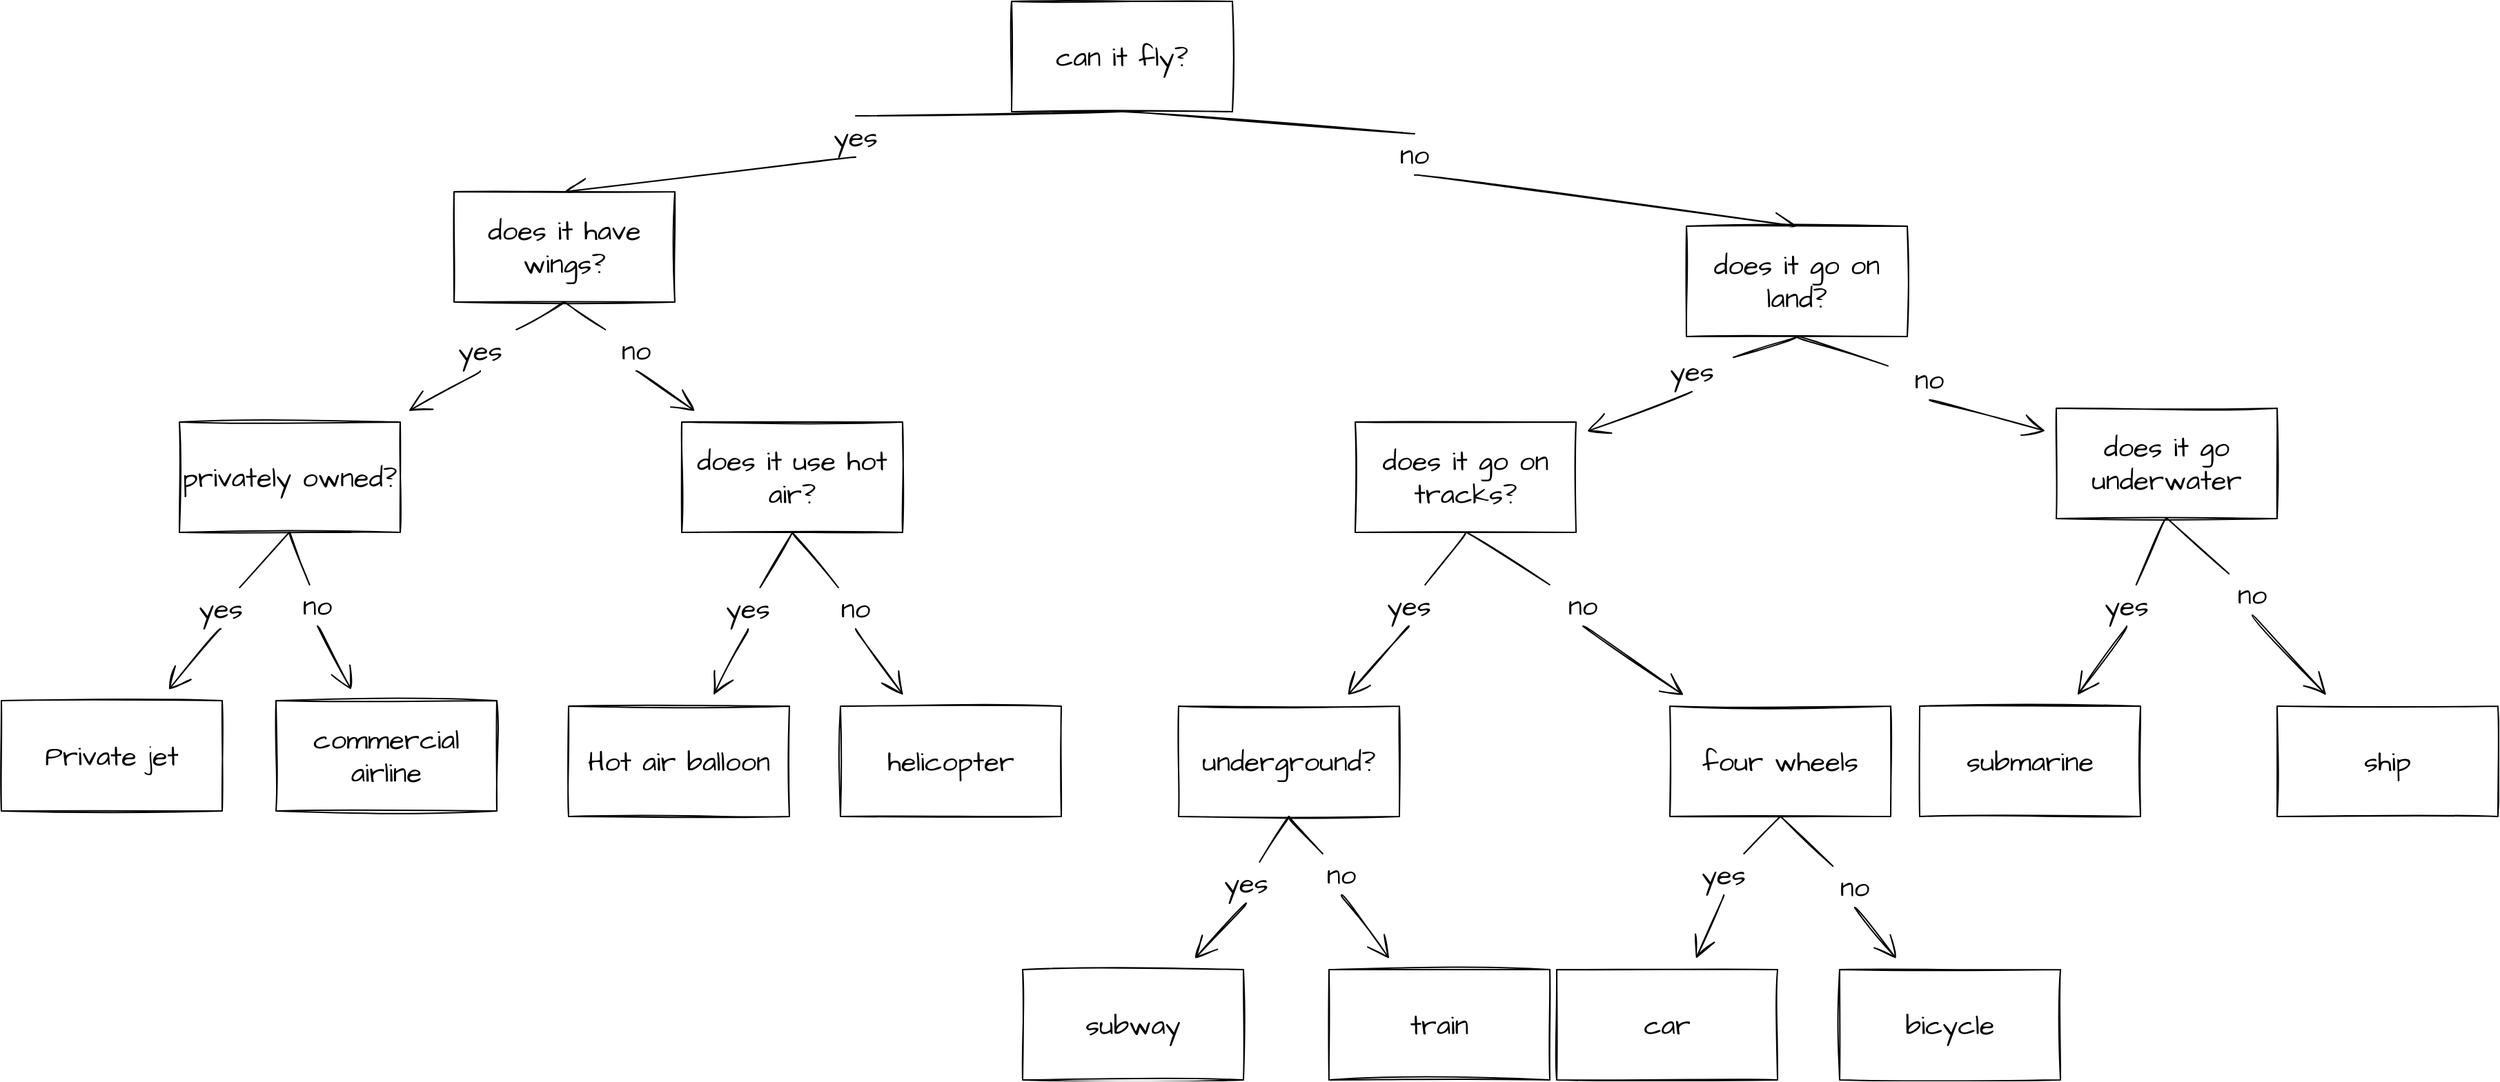 <mxfile version="15.8.8" type="github">
  <diagram id="iREnr2Feo6eBo5T5eVt-" name="Page-1">
    <mxGraphModel dx="2907" dy="1048" grid="0" gridSize="10" guides="1" tooltips="1" connect="1" arrows="1" fold="1" page="0" pageScale="1" pageWidth="850" pageHeight="1100" math="0" shadow="0">
      <root>
        <mxCell id="0" />
        <mxCell id="1" parent="0" />
        <mxCell id="FUgHKyWx6sdROd2DMv94-9" style="edgeStyle=none;curved=1;rounded=0;sketch=1;hachureGap=4;orthogonalLoop=1;jettySize=auto;html=1;exitX=0.5;exitY=1;exitDx=0;exitDy=0;entryX=0.5;entryY=0;entryDx=0;entryDy=0;fontFamily=Architects Daughter;fontSource=https%3A%2F%2Ffonts.googleapis.com%2Fcss%3Ffamily%3DArchitects%2BDaughter;fontSize=16;endArrow=open;startSize=14;endSize=14;targetPerimeterSpacing=8;startArrow=none;" edge="1" parent="1" source="FUgHKyWx6sdROd2DMv94-51" target="FUgHKyWx6sdROd2DMv94-2">
          <mxGeometry relative="1" as="geometry" />
        </mxCell>
        <mxCell id="FUgHKyWx6sdROd2DMv94-10" style="edgeStyle=none;curved=1;rounded=0;sketch=1;hachureGap=4;orthogonalLoop=1;jettySize=auto;html=1;exitX=0.5;exitY=1;exitDx=0;exitDy=0;entryX=0.5;entryY=0;entryDx=0;entryDy=0;fontFamily=Architects Daughter;fontSource=https%3A%2F%2Ffonts.googleapis.com%2Fcss%3Ffamily%3DArchitects%2BDaughter;fontSize=16;endArrow=open;startSize=14;endSize=14;targetPerimeterSpacing=8;startArrow=none;" edge="1" parent="1" source="FUgHKyWx6sdROd2DMv94-85" target="FUgHKyWx6sdROd2DMv94-3">
          <mxGeometry relative="1" as="geometry" />
        </mxCell>
        <mxCell id="FUgHKyWx6sdROd2DMv94-1" value="can it fly?" style="rounded=0;whiteSpace=wrap;html=1;sketch=1;hachureGap=4;fontFamily=Architects Daughter;fontSource=https%3A%2F%2Ffonts.googleapis.com%2Fcss%3Ffamily%3DArchitects%2BDaughter;fontSize=20;" vertex="1" parent="1">
          <mxGeometry x="120" y="2" width="160" height="80" as="geometry" />
        </mxCell>
        <mxCell id="FUgHKyWx6sdROd2DMv94-24" style="edgeStyle=none;curved=1;rounded=0;sketch=1;hachureGap=4;orthogonalLoop=1;jettySize=auto;html=1;exitX=0.5;exitY=1;exitDx=0;exitDy=0;fontFamily=Architects Daughter;fontSource=https%3A%2F%2Ffonts.googleapis.com%2Fcss%3Ffamily%3DArchitects%2BDaughter;fontSize=16;endArrow=open;startSize=14;endSize=14;targetPerimeterSpacing=8;startArrow=none;" edge="1" parent="1" source="FUgHKyWx6sdROd2DMv94-52" target="FUgHKyWx6sdROd2DMv94-23">
          <mxGeometry relative="1" as="geometry" />
        </mxCell>
        <mxCell id="FUgHKyWx6sdROd2DMv94-30" style="edgeStyle=none;curved=1;rounded=0;sketch=1;hachureGap=4;orthogonalLoop=1;jettySize=auto;html=1;exitX=0.5;exitY=1;exitDx=0;exitDy=0;fontFamily=Architects Daughter;fontSource=https%3A%2F%2Ffonts.googleapis.com%2Fcss%3Ffamily%3DArchitects%2BDaughter;fontSize=16;endArrow=open;startSize=14;endSize=14;targetPerimeterSpacing=8;startArrow=none;" edge="1" parent="1" source="FUgHKyWx6sdROd2DMv94-95" target="FUgHKyWx6sdROd2DMv94-29">
          <mxGeometry relative="1" as="geometry" />
        </mxCell>
        <mxCell id="FUgHKyWx6sdROd2DMv94-2" value="does it go on land?" style="rounded=0;whiteSpace=wrap;html=1;sketch=1;hachureGap=4;fontFamily=Architects Daughter;fontSource=https%3A%2F%2Ffonts.googleapis.com%2Fcss%3Ffamily%3DArchitects%2BDaughter;fontSize=20;" vertex="1" parent="1">
          <mxGeometry x="609" y="165" width="160" height="80" as="geometry" />
        </mxCell>
        <mxCell id="FUgHKyWx6sdROd2DMv94-12" style="edgeStyle=none;curved=1;rounded=0;sketch=1;hachureGap=4;orthogonalLoop=1;jettySize=auto;html=1;exitX=0.5;exitY=1;exitDx=0;exitDy=0;fontFamily=Architects Daughter;fontSource=https%3A%2F%2Ffonts.googleapis.com%2Fcss%3Ffamily%3DArchitects%2BDaughter;fontSize=16;endArrow=open;startSize=14;endSize=14;targetPerimeterSpacing=8;startArrow=none;" edge="1" parent="1" source="FUgHKyWx6sdROd2DMv94-78" target="FUgHKyWx6sdROd2DMv94-11">
          <mxGeometry relative="1" as="geometry" />
        </mxCell>
        <mxCell id="FUgHKyWx6sdROd2DMv94-18" style="edgeStyle=none;curved=1;rounded=0;sketch=1;hachureGap=4;orthogonalLoop=1;jettySize=auto;html=1;exitX=0.5;exitY=1;exitDx=0;exitDy=0;fontFamily=Architects Daughter;fontSource=https%3A%2F%2Ffonts.googleapis.com%2Fcss%3Ffamily%3DArchitects%2BDaughter;fontSize=16;endArrow=open;startSize=14;endSize=14;targetPerimeterSpacing=8;startArrow=none;" edge="1" parent="1" source="FUgHKyWx6sdROd2DMv94-88" target="FUgHKyWx6sdROd2DMv94-17">
          <mxGeometry relative="1" as="geometry" />
        </mxCell>
        <mxCell id="FUgHKyWx6sdROd2DMv94-3" value="does it have wings?" style="rounded=0;whiteSpace=wrap;html=1;sketch=1;hachureGap=4;fontFamily=Architects Daughter;fontSource=https%3A%2F%2Ffonts.googleapis.com%2Fcss%3Ffamily%3DArchitects%2BDaughter;fontSize=20;" vertex="1" parent="1">
          <mxGeometry x="-284" y="140" width="160" height="80" as="geometry" />
        </mxCell>
        <mxCell id="FUgHKyWx6sdROd2DMv94-14" style="edgeStyle=none;curved=1;rounded=0;sketch=1;hachureGap=4;orthogonalLoop=1;jettySize=auto;html=1;exitX=0.5;exitY=1;exitDx=0;exitDy=0;fontFamily=Architects Daughter;fontSource=https%3A%2F%2Ffonts.googleapis.com%2Fcss%3Ffamily%3DArchitects%2BDaughter;fontSize=16;endArrow=open;startSize=14;endSize=14;targetPerimeterSpacing=8;startArrow=none;" edge="1" parent="1" source="FUgHKyWx6sdROd2DMv94-86" target="FUgHKyWx6sdROd2DMv94-13">
          <mxGeometry relative="1" as="geometry" />
        </mxCell>
        <mxCell id="FUgHKyWx6sdROd2DMv94-16" style="edgeStyle=none;curved=1;rounded=0;sketch=1;hachureGap=4;orthogonalLoop=1;jettySize=auto;html=1;exitX=0.5;exitY=1;exitDx=0;exitDy=0;fontFamily=Architects Daughter;fontSource=https%3A%2F%2Ffonts.googleapis.com%2Fcss%3Ffamily%3DArchitects%2BDaughter;fontSize=16;endArrow=open;startSize=14;endSize=14;targetPerimeterSpacing=8;startArrow=none;" edge="1" parent="1" source="FUgHKyWx6sdROd2DMv94-80" target="FUgHKyWx6sdROd2DMv94-15">
          <mxGeometry relative="1" as="geometry" />
        </mxCell>
        <mxCell id="FUgHKyWx6sdROd2DMv94-11" value="does it use hot air?" style="rounded=0;whiteSpace=wrap;html=1;sketch=1;hachureGap=4;fontFamily=Architects Daughter;fontSource=https%3A%2F%2Ffonts.googleapis.com%2Fcss%3Ffamily%3DArchitects%2BDaughter;fontSize=20;" vertex="1" parent="1">
          <mxGeometry x="-119" y="307" width="160" height="80" as="geometry" />
        </mxCell>
        <mxCell id="FUgHKyWx6sdROd2DMv94-13" value="Hot air balloon" style="rounded=0;whiteSpace=wrap;html=1;sketch=1;hachureGap=4;fontFamily=Architects Daughter;fontSource=https%3A%2F%2Ffonts.googleapis.com%2Fcss%3Ffamily%3DArchitects%2BDaughter;fontSize=20;" vertex="1" parent="1">
          <mxGeometry x="-201" y="513" width="160" height="80" as="geometry" />
        </mxCell>
        <mxCell id="FUgHKyWx6sdROd2DMv94-15" value="helicopter" style="rounded=0;whiteSpace=wrap;html=1;sketch=1;hachureGap=4;fontFamily=Architects Daughter;fontSource=https%3A%2F%2Ffonts.googleapis.com%2Fcss%3Ffamily%3DArchitects%2BDaughter;fontSize=20;" vertex="1" parent="1">
          <mxGeometry x="-4" y="513" width="160" height="80" as="geometry" />
        </mxCell>
        <mxCell id="FUgHKyWx6sdROd2DMv94-20" style="edgeStyle=none;curved=1;rounded=0;sketch=1;hachureGap=4;orthogonalLoop=1;jettySize=auto;html=1;exitX=0.5;exitY=1;exitDx=0;exitDy=0;fontFamily=Architects Daughter;fontSource=https%3A%2F%2Ffonts.googleapis.com%2Fcss%3Ffamily%3DArchitects%2BDaughter;fontSize=16;endArrow=open;startSize=14;endSize=14;targetPerimeterSpacing=8;startArrow=none;" edge="1" parent="1" source="FUgHKyWx6sdROd2DMv94-62" target="FUgHKyWx6sdROd2DMv94-19">
          <mxGeometry relative="1" as="geometry" />
        </mxCell>
        <mxCell id="FUgHKyWx6sdROd2DMv94-22" style="edgeStyle=none;curved=1;rounded=0;sketch=1;hachureGap=4;orthogonalLoop=1;jettySize=auto;html=1;exitX=0.5;exitY=1;exitDx=0;exitDy=0;fontFamily=Architects Daughter;fontSource=https%3A%2F%2Ffonts.googleapis.com%2Fcss%3Ffamily%3DArchitects%2BDaughter;fontSize=16;endArrow=open;startSize=14;endSize=14;targetPerimeterSpacing=8;startArrow=none;" edge="1" parent="1" source="FUgHKyWx6sdROd2DMv94-83" target="FUgHKyWx6sdROd2DMv94-21">
          <mxGeometry relative="1" as="geometry" />
        </mxCell>
        <mxCell id="FUgHKyWx6sdROd2DMv94-17" value="privately owned?" style="rounded=0;whiteSpace=wrap;html=1;sketch=1;hachureGap=4;fontFamily=Architects Daughter;fontSource=https%3A%2F%2Ffonts.googleapis.com%2Fcss%3Ffamily%3DArchitects%2BDaughter;fontSize=20;" vertex="1" parent="1">
          <mxGeometry x="-483" y="307" width="160" height="80" as="geometry" />
        </mxCell>
        <mxCell id="FUgHKyWx6sdROd2DMv94-19" value="commercial airline" style="rounded=0;whiteSpace=wrap;html=1;sketch=1;hachureGap=4;fontFamily=Architects Daughter;fontSource=https%3A%2F%2Ffonts.googleapis.com%2Fcss%3Ffamily%3DArchitects%2BDaughter;fontSize=20;" vertex="1" parent="1">
          <mxGeometry x="-413" y="509" width="160" height="80" as="geometry" />
        </mxCell>
        <mxCell id="FUgHKyWx6sdROd2DMv94-21" value="Private jet" style="rounded=0;whiteSpace=wrap;html=1;sketch=1;hachureGap=4;fontFamily=Architects Daughter;fontSource=https%3A%2F%2Ffonts.googleapis.com%2Fcss%3Ffamily%3DArchitects%2BDaughter;fontSize=20;" vertex="1" parent="1">
          <mxGeometry x="-612" y="509" width="160" height="80" as="geometry" />
        </mxCell>
        <mxCell id="FUgHKyWx6sdROd2DMv94-26" style="edgeStyle=none;curved=1;rounded=0;sketch=1;hachureGap=4;orthogonalLoop=1;jettySize=auto;html=1;exitX=0.5;exitY=1;exitDx=0;exitDy=0;fontFamily=Architects Daughter;fontSource=https%3A%2F%2Ffonts.googleapis.com%2Fcss%3Ffamily%3DArchitects%2BDaughter;fontSize=16;endArrow=open;startSize=14;endSize=14;targetPerimeterSpacing=8;startArrow=none;" edge="1" parent="1" source="FUgHKyWx6sdROd2DMv94-53" target="FUgHKyWx6sdROd2DMv94-25">
          <mxGeometry relative="1" as="geometry" />
        </mxCell>
        <mxCell id="FUgHKyWx6sdROd2DMv94-28" style="edgeStyle=none;curved=1;rounded=0;sketch=1;hachureGap=4;orthogonalLoop=1;jettySize=auto;html=1;exitX=0.5;exitY=1;exitDx=0;exitDy=0;fontFamily=Architects Daughter;fontSource=https%3A%2F%2Ffonts.googleapis.com%2Fcss%3Ffamily%3DArchitects%2BDaughter;fontSize=16;endArrow=open;startSize=14;endSize=14;targetPerimeterSpacing=8;startArrow=none;" edge="1" parent="1" source="FUgHKyWx6sdROd2DMv94-49" target="FUgHKyWx6sdROd2DMv94-27">
          <mxGeometry relative="1" as="geometry" />
        </mxCell>
        <mxCell id="FUgHKyWx6sdROd2DMv94-23" value="does it go underwater" style="rounded=0;whiteSpace=wrap;html=1;sketch=1;hachureGap=4;fontFamily=Architects Daughter;fontSource=https%3A%2F%2Ffonts.googleapis.com%2Fcss%3Ffamily%3DArchitects%2BDaughter;fontSize=20;" vertex="1" parent="1">
          <mxGeometry x="877" y="297" width="160" height="80" as="geometry" />
        </mxCell>
        <mxCell id="FUgHKyWx6sdROd2DMv94-25" value="ship" style="rounded=0;whiteSpace=wrap;html=1;sketch=1;hachureGap=4;fontFamily=Architects Daughter;fontSource=https%3A%2F%2Ffonts.googleapis.com%2Fcss%3Ffamily%3DArchitects%2BDaughter;fontSize=20;" vertex="1" parent="1">
          <mxGeometry x="1037" y="513" width="160" height="80" as="geometry" />
        </mxCell>
        <mxCell id="FUgHKyWx6sdROd2DMv94-27" value="submarine" style="rounded=0;whiteSpace=wrap;html=1;sketch=1;hachureGap=4;fontFamily=Architects Daughter;fontSource=https%3A%2F%2Ffonts.googleapis.com%2Fcss%3Ffamily%3DArchitects%2BDaughter;fontSize=20;" vertex="1" parent="1">
          <mxGeometry x="778" y="513" width="160" height="80" as="geometry" />
        </mxCell>
        <mxCell id="FUgHKyWx6sdROd2DMv94-32" style="edgeStyle=none;curved=1;rounded=0;sketch=1;hachureGap=4;orthogonalLoop=1;jettySize=auto;html=1;exitX=0.5;exitY=1;exitDx=0;exitDy=0;fontFamily=Architects Daughter;fontSource=https%3A%2F%2Ffonts.googleapis.com%2Fcss%3Ffamily%3DArchitects%2BDaughter;fontSize=16;endArrow=open;startSize=14;endSize=14;targetPerimeterSpacing=8;startArrow=none;" edge="1" parent="1" source="FUgHKyWx6sdROd2DMv94-97" target="FUgHKyWx6sdROd2DMv94-31">
          <mxGeometry relative="1" as="geometry" />
        </mxCell>
        <mxCell id="FUgHKyWx6sdROd2DMv94-38" style="edgeStyle=none;curved=1;rounded=0;sketch=1;hachureGap=4;orthogonalLoop=1;jettySize=auto;html=1;exitX=0.5;exitY=1;exitDx=0;exitDy=0;fontFamily=Architects Daughter;fontSource=https%3A%2F%2Ffonts.googleapis.com%2Fcss%3Ffamily%3DArchitects%2BDaughter;fontSize=16;endArrow=open;startSize=14;endSize=14;targetPerimeterSpacing=8;startArrow=none;" edge="1" parent="1" source="FUgHKyWx6sdROd2DMv94-50" target="FUgHKyWx6sdROd2DMv94-37">
          <mxGeometry relative="1" as="geometry" />
        </mxCell>
        <mxCell id="FUgHKyWx6sdROd2DMv94-29" value="does it go on tracks?" style="rounded=0;whiteSpace=wrap;html=1;sketch=1;hachureGap=4;fontFamily=Architects Daughter;fontSource=https%3A%2F%2Ffonts.googleapis.com%2Fcss%3Ffamily%3DArchitects%2BDaughter;fontSize=20;" vertex="1" parent="1">
          <mxGeometry x="369" y="307" width="160" height="80" as="geometry" />
        </mxCell>
        <mxCell id="FUgHKyWx6sdROd2DMv94-34" style="edgeStyle=none;curved=1;rounded=0;sketch=1;hachureGap=4;orthogonalLoop=1;jettySize=auto;html=1;exitX=0.5;exitY=1;exitDx=0;exitDy=0;fontFamily=Architects Daughter;fontSource=https%3A%2F%2Ffonts.googleapis.com%2Fcss%3Ffamily%3DArchitects%2BDaughter;fontSize=16;endArrow=open;startSize=14;endSize=14;targetPerimeterSpacing=8;startArrow=none;" edge="1" parent="1" source="FUgHKyWx6sdROd2DMv94-87" target="FUgHKyWx6sdROd2DMv94-33">
          <mxGeometry relative="1" as="geometry" />
        </mxCell>
        <mxCell id="FUgHKyWx6sdROd2DMv94-36" style="edgeStyle=none;curved=1;rounded=0;sketch=1;hachureGap=4;orthogonalLoop=1;jettySize=auto;html=1;exitX=0.5;exitY=1;exitDx=0;exitDy=0;fontFamily=Architects Daughter;fontSource=https%3A%2F%2Ffonts.googleapis.com%2Fcss%3Ffamily%3DArchitects%2BDaughter;fontSize=16;endArrow=open;startSize=14;endSize=14;targetPerimeterSpacing=8;startArrow=none;" edge="1" parent="1" source="FUgHKyWx6sdROd2DMv94-54" target="FUgHKyWx6sdROd2DMv94-35">
          <mxGeometry relative="1" as="geometry" />
        </mxCell>
        <mxCell id="FUgHKyWx6sdROd2DMv94-31" value="underground?" style="rounded=0;whiteSpace=wrap;html=1;sketch=1;hachureGap=4;fontFamily=Architects Daughter;fontSource=https%3A%2F%2Ffonts.googleapis.com%2Fcss%3Ffamily%3DArchitects%2BDaughter;fontSize=20;" vertex="1" parent="1">
          <mxGeometry x="241" y="513" width="160" height="80" as="geometry" />
        </mxCell>
        <mxCell id="FUgHKyWx6sdROd2DMv94-33" value="subway" style="rounded=0;whiteSpace=wrap;html=1;sketch=1;hachureGap=4;fontFamily=Architects Daughter;fontSource=https%3A%2F%2Ffonts.googleapis.com%2Fcss%3Ffamily%3DArchitects%2BDaughter;fontSize=20;" vertex="1" parent="1">
          <mxGeometry x="128" y="704" width="160" height="80" as="geometry" />
        </mxCell>
        <mxCell id="FUgHKyWx6sdROd2DMv94-35" value="train" style="rounded=0;whiteSpace=wrap;html=1;sketch=1;hachureGap=4;fontFamily=Architects Daughter;fontSource=https%3A%2F%2Ffonts.googleapis.com%2Fcss%3Ffamily%3DArchitects%2BDaughter;fontSize=20;" vertex="1" parent="1">
          <mxGeometry x="350" y="704" width="160" height="80" as="geometry" />
        </mxCell>
        <mxCell id="FUgHKyWx6sdROd2DMv94-40" style="edgeStyle=none;curved=1;rounded=0;sketch=1;hachureGap=4;orthogonalLoop=1;jettySize=auto;html=1;exitX=0.5;exitY=1;exitDx=0;exitDy=0;fontFamily=Architects Daughter;fontSource=https%3A%2F%2Ffonts.googleapis.com%2Fcss%3Ffamily%3DArchitects%2BDaughter;fontSize=16;endArrow=open;startSize=14;endSize=14;targetPerimeterSpacing=8;startArrow=none;" edge="1" parent="1" source="FUgHKyWx6sdROd2DMv94-99" target="FUgHKyWx6sdROd2DMv94-39">
          <mxGeometry relative="1" as="geometry" />
        </mxCell>
        <mxCell id="FUgHKyWx6sdROd2DMv94-42" style="edgeStyle=none;curved=1;rounded=0;sketch=1;hachureGap=4;orthogonalLoop=1;jettySize=auto;html=1;exitX=0.5;exitY=1;exitDx=0;exitDy=0;fontFamily=Architects Daughter;fontSource=https%3A%2F%2Ffonts.googleapis.com%2Fcss%3Ffamily%3DArchitects%2BDaughter;fontSize=16;endArrow=open;startSize=14;endSize=14;targetPerimeterSpacing=8;startArrow=none;" edge="1" parent="1" source="FUgHKyWx6sdROd2DMv94-61" target="FUgHKyWx6sdROd2DMv94-41">
          <mxGeometry relative="1" as="geometry" />
        </mxCell>
        <mxCell id="FUgHKyWx6sdROd2DMv94-37" value="four wheels" style="rounded=0;whiteSpace=wrap;html=1;sketch=1;hachureGap=4;fontFamily=Architects Daughter;fontSource=https%3A%2F%2Ffonts.googleapis.com%2Fcss%3Ffamily%3DArchitects%2BDaughter;fontSize=20;" vertex="1" parent="1">
          <mxGeometry x="597" y="513" width="160" height="80" as="geometry" />
        </mxCell>
        <mxCell id="FUgHKyWx6sdROd2DMv94-39" value="car" style="rounded=0;whiteSpace=wrap;html=1;sketch=1;hachureGap=4;fontFamily=Architects Daughter;fontSource=https%3A%2F%2Ffonts.googleapis.com%2Fcss%3Ffamily%3DArchitects%2BDaughter;fontSize=20;" vertex="1" parent="1">
          <mxGeometry x="515" y="704" width="160" height="80" as="geometry" />
        </mxCell>
        <mxCell id="FUgHKyWx6sdROd2DMv94-41" value="bicycle" style="rounded=0;whiteSpace=wrap;html=1;sketch=1;hachureGap=4;fontFamily=Architects Daughter;fontSource=https%3A%2F%2Ffonts.googleapis.com%2Fcss%3Ffamily%3DArchitects%2BDaughter;fontSize=20;" vertex="1" parent="1">
          <mxGeometry x="720" y="704" width="160" height="80" as="geometry" />
        </mxCell>
        <mxCell id="FUgHKyWx6sdROd2DMv94-51" value="no" style="text;strokeColor=none;fillColor=none;html=1;align=center;verticalAlign=middle;whiteSpace=wrap;rounded=0;sketch=1;hachureGap=4;fontFamily=Architects Daughter;fontSource=https://fonts.googleapis.com/css?family=Architects+Daughter;fontSize=20;" vertex="1" parent="1">
          <mxGeometry x="382" y="98" width="60" height="30" as="geometry" />
        </mxCell>
        <mxCell id="FUgHKyWx6sdROd2DMv94-55" value="" style="edgeStyle=none;curved=1;rounded=0;sketch=1;hachureGap=4;orthogonalLoop=1;jettySize=auto;html=1;exitX=0.5;exitY=1;exitDx=0;exitDy=0;entryX=0.5;entryY=0;entryDx=0;entryDy=0;fontFamily=Architects Daughter;fontSource=https%3A%2F%2Ffonts.googleapis.com%2Fcss%3Ffamily%3DArchitects%2BDaughter;fontSize=16;endArrow=none;startSize=14;endSize=14;sourcePerimeterSpacing=8;" edge="1" parent="1" source="FUgHKyWx6sdROd2DMv94-1" target="FUgHKyWx6sdROd2DMv94-51">
          <mxGeometry relative="1" as="geometry">
            <mxPoint x="200" y="300" as="sourcePoint" />
            <mxPoint x="-234" y="342" as="targetPoint" />
          </mxGeometry>
        </mxCell>
        <mxCell id="FUgHKyWx6sdROd2DMv94-52" value="no" style="text;strokeColor=none;fillColor=none;html=1;align=center;verticalAlign=middle;whiteSpace=wrap;rounded=0;sketch=1;hachureGap=4;fontFamily=Architects Daughter;fontSource=https://fonts.googleapis.com/css?family=Architects+Daughter;fontSize=20;" vertex="1" parent="1">
          <mxGeometry x="755" y="261" width="60" height="30" as="geometry" />
        </mxCell>
        <mxCell id="FUgHKyWx6sdROd2DMv94-56" value="" style="edgeStyle=none;curved=1;rounded=0;sketch=1;hachureGap=4;orthogonalLoop=1;jettySize=auto;html=1;exitX=0.5;exitY=1;exitDx=0;exitDy=0;fontFamily=Architects Daughter;fontSource=https%3A%2F%2Ffonts.googleapis.com%2Fcss%3Ffamily%3DArchitects%2BDaughter;fontSize=16;endArrow=none;startSize=14;endSize=14;sourcePerimeterSpacing=8;" edge="1" parent="1" source="FUgHKyWx6sdROd2DMv94-2" target="FUgHKyWx6sdROd2DMv94-52">
          <mxGeometry relative="1" as="geometry">
            <mxPoint x="676" y="434" as="sourcePoint" />
            <mxPoint x="538" y="485.292" as="targetPoint" />
          </mxGeometry>
        </mxCell>
        <mxCell id="FUgHKyWx6sdROd2DMv94-53" value="no" style="text;strokeColor=none;fillColor=none;html=1;align=center;verticalAlign=middle;whiteSpace=wrap;rounded=0;sketch=1;hachureGap=4;fontFamily=Architects Daughter;fontSource=https://fonts.googleapis.com/css?family=Architects+Daughter;fontSize=20;" vertex="1" parent="1">
          <mxGeometry x="989" y="417" width="60" height="30" as="geometry" />
        </mxCell>
        <mxCell id="FUgHKyWx6sdROd2DMv94-59" value="" style="edgeStyle=none;curved=1;rounded=0;sketch=1;hachureGap=4;orthogonalLoop=1;jettySize=auto;html=1;exitX=0.5;exitY=1;exitDx=0;exitDy=0;fontFamily=Architects Daughter;fontSource=https%3A%2F%2Ffonts.googleapis.com%2Fcss%3Ffamily%3DArchitects%2BDaughter;fontSize=16;endArrow=none;startSize=14;endSize=14;sourcePerimeterSpacing=8;" edge="1" parent="1" source="FUgHKyWx6sdROd2DMv94-23" target="FUgHKyWx6sdROd2DMv94-53">
          <mxGeometry relative="1" as="geometry">
            <mxPoint x="1398" y="153" as="sourcePoint" />
            <mxPoint x="1355.341" y="190" as="targetPoint" />
          </mxGeometry>
        </mxCell>
        <mxCell id="FUgHKyWx6sdROd2DMv94-50" value="no" style="text;strokeColor=none;fillColor=none;html=1;align=center;verticalAlign=middle;whiteSpace=wrap;rounded=0;sketch=1;hachureGap=4;fontFamily=Architects Daughter;fontSource=https%3A%2F%2Ffonts.googleapis.com%2Fcss%3Ffamily%3DArchitects%2BDaughter;fontSize=20;" vertex="1" parent="1">
          <mxGeometry x="504" y="425" width="60" height="30" as="geometry" />
        </mxCell>
        <mxCell id="FUgHKyWx6sdROd2DMv94-60" value="" style="edgeStyle=none;curved=1;rounded=0;sketch=1;hachureGap=4;orthogonalLoop=1;jettySize=auto;html=1;exitX=0.5;exitY=1;exitDx=0;exitDy=0;fontFamily=Architects Daughter;fontSource=https%3A%2F%2Ffonts.googleapis.com%2Fcss%3Ffamily%3DArchitects%2BDaughter;fontSize=16;endArrow=none;startSize=14;endSize=14;sourcePerimeterSpacing=8;" edge="1" parent="1" source="FUgHKyWx6sdROd2DMv94-29" target="FUgHKyWx6sdROd2DMv94-50">
          <mxGeometry relative="1" as="geometry">
            <mxPoint x="491" y="462" as="sourcePoint" />
            <mxPoint x="438.419" y="500" as="targetPoint" />
          </mxGeometry>
        </mxCell>
        <mxCell id="FUgHKyWx6sdROd2DMv94-61" value="no" style="text;strokeColor=none;fillColor=none;html=1;align=center;verticalAlign=middle;whiteSpace=wrap;rounded=0;sketch=1;hachureGap=4;fontFamily=Architects Daughter;fontSource=https://fonts.googleapis.com/css?family=Architects+Daughter;fontSize=20;" vertex="1" parent="1">
          <mxGeometry x="701" y="629" width="60" height="30" as="geometry" />
        </mxCell>
        <mxCell id="FUgHKyWx6sdROd2DMv94-63" value="" style="edgeStyle=none;curved=1;rounded=0;sketch=1;hachureGap=4;orthogonalLoop=1;jettySize=auto;html=1;exitX=0.5;exitY=1;exitDx=0;exitDy=0;fontFamily=Architects Daughter;fontSource=https%3A%2F%2Ffonts.googleapis.com%2Fcss%3Ffamily%3DArchitects%2BDaughter;fontSize=16;endArrow=none;startSize=14;endSize=14;sourcePerimeterSpacing=8;" edge="1" parent="1" source="FUgHKyWx6sdROd2DMv94-37" target="FUgHKyWx6sdROd2DMv94-61">
          <mxGeometry relative="1" as="geometry">
            <mxPoint x="372" y="588" as="sourcePoint" />
            <mxPoint x="402.559" y="683" as="targetPoint" />
          </mxGeometry>
        </mxCell>
        <mxCell id="FUgHKyWx6sdROd2DMv94-54" value="no" style="text;strokeColor=none;fillColor=none;html=1;align=center;verticalAlign=middle;whiteSpace=wrap;rounded=0;sketch=1;hachureGap=4;fontFamily=Architects Daughter;fontSource=https://fonts.googleapis.com/css?family=Architects+Daughter;fontSize=20;" vertex="1" parent="1">
          <mxGeometry x="329" y="620" width="60" height="30" as="geometry" />
        </mxCell>
        <mxCell id="FUgHKyWx6sdROd2DMv94-66" value="" style="edgeStyle=none;curved=1;rounded=0;sketch=1;hachureGap=4;orthogonalLoop=1;jettySize=auto;html=1;exitX=0.5;exitY=1;exitDx=0;exitDy=0;fontFamily=Architects Daughter;fontSource=https%3A%2F%2Ffonts.googleapis.com%2Fcss%3Ffamily%3DArchitects%2BDaughter;fontSize=16;endArrow=none;startSize=14;endSize=14;sourcePerimeterSpacing=8;" edge="1" parent="1" source="FUgHKyWx6sdROd2DMv94-31" target="FUgHKyWx6sdROd2DMv94-54">
          <mxGeometry relative="1" as="geometry">
            <mxPoint x="1149" y="337.5" as="sourcePoint" />
            <mxPoint x="1135.317" y="371.5" as="targetPoint" />
          </mxGeometry>
        </mxCell>
        <mxCell id="FUgHKyWx6sdROd2DMv94-78" value="no" style="text;strokeColor=none;fillColor=none;html=1;align=center;verticalAlign=middle;whiteSpace=wrap;rounded=0;sketch=1;hachureGap=4;fontFamily=Architects Daughter;fontSource=https://fonts.googleapis.com/css?family=Architects+Daughter;fontSize=20;" vertex="1" parent="1">
          <mxGeometry x="-182" y="240" width="60" height="30" as="geometry" />
        </mxCell>
        <mxCell id="FUgHKyWx6sdROd2DMv94-79" value="" style="edgeStyle=none;curved=1;rounded=0;sketch=1;hachureGap=4;orthogonalLoop=1;jettySize=auto;html=1;exitX=0.5;exitY=1;exitDx=0;exitDy=0;fontFamily=Architects Daughter;fontSource=https%3A%2F%2Ffonts.googleapis.com%2Fcss%3Ffamily%3DArchitects%2BDaughter;fontSize=16;endArrow=none;startSize=14;endSize=14;sourcePerimeterSpacing=8;" edge="1" parent="1" source="FUgHKyWx6sdROd2DMv94-3" target="FUgHKyWx6sdROd2DMv94-78">
          <mxGeometry relative="1" as="geometry">
            <mxPoint x="-204" y="220" as="sourcePoint" />
            <mxPoint x="-101.362" y="299.0" as="targetPoint" />
          </mxGeometry>
        </mxCell>
        <mxCell id="FUgHKyWx6sdROd2DMv94-80" value="no" style="text;strokeColor=none;fillColor=none;html=1;align=center;verticalAlign=middle;whiteSpace=wrap;rounded=0;sketch=1;hachureGap=4;fontFamily=Architects Daughter;fontSource=https://fonts.googleapis.com/css?family=Architects+Daughter;fontSize=20;" vertex="1" parent="1">
          <mxGeometry x="-23" y="427" width="60" height="30" as="geometry" />
        </mxCell>
        <mxCell id="FUgHKyWx6sdROd2DMv94-81" value="" style="edgeStyle=none;curved=1;rounded=0;sketch=1;hachureGap=4;orthogonalLoop=1;jettySize=auto;html=1;exitX=0.5;exitY=1;exitDx=0;exitDy=0;fontFamily=Architects Daughter;fontSource=https%3A%2F%2Ffonts.googleapis.com%2Fcss%3Ffamily%3DArchitects%2BDaughter;fontSize=16;endArrow=none;startSize=14;endSize=14;sourcePerimeterSpacing=8;" edge="1" parent="1" source="FUgHKyWx6sdROd2DMv94-11" target="FUgHKyWx6sdROd2DMv94-80">
          <mxGeometry relative="1" as="geometry">
            <mxPoint x="-39" y="387" as="sourcePoint" />
            <mxPoint x="42.747" y="505" as="targetPoint" />
          </mxGeometry>
        </mxCell>
        <mxCell id="FUgHKyWx6sdROd2DMv94-62" value="no" style="text;strokeColor=none;fillColor=none;html=1;align=center;verticalAlign=middle;whiteSpace=wrap;rounded=0;sketch=1;hachureGap=4;fontFamily=Architects Daughter;fontSource=https://fonts.googleapis.com/css?family=Architects+Daughter;fontSize=20;" vertex="1" parent="1">
          <mxGeometry x="-413" y="425" width="60" height="30" as="geometry" />
        </mxCell>
        <mxCell id="FUgHKyWx6sdROd2DMv94-82" value="" style="edgeStyle=none;curved=1;rounded=0;sketch=1;hachureGap=4;orthogonalLoop=1;jettySize=auto;html=1;exitX=0.5;exitY=1;exitDx=0;exitDy=0;fontFamily=Architects Daughter;fontSource=https%3A%2F%2Ffonts.googleapis.com%2Fcss%3Ffamily%3DArchitects%2BDaughter;fontSize=16;endArrow=none;startSize=14;endSize=14;sourcePerimeterSpacing=8;" edge="1" parent="1" source="FUgHKyWx6sdROd2DMv94-17" target="FUgHKyWx6sdROd2DMv94-62">
          <mxGeometry relative="1" as="geometry">
            <mxPoint x="-403" y="387" as="sourcePoint" />
            <mxPoint x="-353.741" y="501" as="targetPoint" />
          </mxGeometry>
        </mxCell>
        <mxCell id="FUgHKyWx6sdROd2DMv94-83" value="yes" style="text;strokeColor=none;fillColor=none;html=1;align=center;verticalAlign=middle;whiteSpace=wrap;rounded=0;sketch=1;hachureGap=4;fontFamily=Architects Daughter;fontSource=https://fonts.googleapis.com/css?family=Architects+Daughter;fontSize=20;" vertex="1" parent="1">
          <mxGeometry x="-483" y="427" width="60" height="30" as="geometry" />
        </mxCell>
        <mxCell id="FUgHKyWx6sdROd2DMv94-84" value="" style="edgeStyle=none;curved=1;rounded=0;sketch=1;hachureGap=4;orthogonalLoop=1;jettySize=auto;html=1;exitX=0.5;exitY=1;exitDx=0;exitDy=0;fontFamily=Architects Daughter;fontSource=https%3A%2F%2Ffonts.googleapis.com%2Fcss%3Ffamily%3DArchitects%2BDaughter;fontSize=16;endArrow=none;startSize=14;endSize=14;sourcePerimeterSpacing=8;" edge="1" parent="1" source="FUgHKyWx6sdROd2DMv94-17" target="FUgHKyWx6sdROd2DMv94-83">
          <mxGeometry relative="1" as="geometry">
            <mxPoint x="-403" y="387" as="sourcePoint" />
            <mxPoint x="-493.778" y="501" as="targetPoint" />
          </mxGeometry>
        </mxCell>
        <mxCell id="FUgHKyWx6sdROd2DMv94-88" value="yes" style="text;strokeColor=none;fillColor=none;html=1;align=center;verticalAlign=middle;whiteSpace=wrap;rounded=0;sketch=1;hachureGap=4;fontFamily=Architects Daughter;fontSource=https://fonts.googleapis.com/css?family=Architects+Daughter;fontSize=20;" vertex="1" parent="1">
          <mxGeometry x="-295" y="240" width="60" height="30" as="geometry" />
        </mxCell>
        <mxCell id="FUgHKyWx6sdROd2DMv94-89" value="" style="edgeStyle=none;curved=1;rounded=0;sketch=1;hachureGap=4;orthogonalLoop=1;jettySize=auto;html=1;exitX=0.5;exitY=1;exitDx=0;exitDy=0;fontFamily=Architects Daughter;fontSource=https%3A%2F%2Ffonts.googleapis.com%2Fcss%3Ffamily%3DArchitects%2BDaughter;fontSize=16;endArrow=none;startSize=14;endSize=14;sourcePerimeterSpacing=8;" edge="1" parent="1" source="FUgHKyWx6sdROd2DMv94-3" target="FUgHKyWx6sdROd2DMv94-88">
          <mxGeometry relative="1" as="geometry">
            <mxPoint x="-204" y="220" as="sourcePoint" />
            <mxPoint x="-327.787" y="299.0" as="targetPoint" />
          </mxGeometry>
        </mxCell>
        <mxCell id="FUgHKyWx6sdROd2DMv94-85" value="yes" style="text;strokeColor=none;fillColor=none;html=1;align=center;verticalAlign=middle;whiteSpace=wrap;rounded=0;sketch=1;hachureGap=4;fontFamily=Architects Daughter;fontSource=https://fonts.googleapis.com/css?family=Architects+Daughter;fontSize=20;" vertex="1" parent="1">
          <mxGeometry x="-23" y="85" width="60" height="30" as="geometry" />
        </mxCell>
        <mxCell id="FUgHKyWx6sdROd2DMv94-90" value="" style="edgeStyle=none;curved=1;rounded=0;sketch=1;hachureGap=4;orthogonalLoop=1;jettySize=auto;html=1;exitX=0.5;exitY=1;exitDx=0;exitDy=0;entryX=0.5;entryY=0;entryDx=0;entryDy=0;fontFamily=Architects Daughter;fontSource=https%3A%2F%2Ffonts.googleapis.com%2Fcss%3Ffamily%3DArchitects%2BDaughter;fontSize=16;endArrow=none;startSize=14;endSize=14;sourcePerimeterSpacing=8;" edge="1" parent="1" source="FUgHKyWx6sdROd2DMv94-1" target="FUgHKyWx6sdROd2DMv94-85">
          <mxGeometry relative="1" as="geometry">
            <mxPoint x="200" y="82" as="sourcePoint" />
            <mxPoint x="-204" y="140" as="targetPoint" />
          </mxGeometry>
        </mxCell>
        <mxCell id="FUgHKyWx6sdROd2DMv94-86" value="yes" style="text;strokeColor=none;fillColor=none;html=1;align=center;verticalAlign=middle;whiteSpace=wrap;rounded=0;sketch=1;hachureGap=4;fontFamily=Architects Daughter;fontSource=https://fonts.googleapis.com/css?family=Architects+Daughter;fontSize=20;" vertex="1" parent="1">
          <mxGeometry x="-101" y="427" width="60" height="30" as="geometry" />
        </mxCell>
        <mxCell id="FUgHKyWx6sdROd2DMv94-91" value="" style="edgeStyle=none;curved=1;rounded=0;sketch=1;hachureGap=4;orthogonalLoop=1;jettySize=auto;html=1;exitX=0.5;exitY=1;exitDx=0;exitDy=0;fontFamily=Architects Daughter;fontSource=https%3A%2F%2Ffonts.googleapis.com%2Fcss%3Ffamily%3DArchitects%2BDaughter;fontSize=16;endArrow=none;startSize=14;endSize=14;sourcePerimeterSpacing=8;" edge="1" parent="1" source="FUgHKyWx6sdROd2DMv94-11" target="FUgHKyWx6sdROd2DMv94-86">
          <mxGeometry relative="1" as="geometry">
            <mxPoint x="-39" y="387" as="sourcePoint" />
            <mxPoint x="-97.289" y="505" as="targetPoint" />
          </mxGeometry>
        </mxCell>
        <mxCell id="FUgHKyWx6sdROd2DMv94-87" value="yes" style="text;strokeColor=none;fillColor=none;html=1;align=center;verticalAlign=middle;whiteSpace=wrap;rounded=0;sketch=1;hachureGap=4;fontFamily=Architects Daughter;fontSource=https://fonts.googleapis.com/css?family=Architects+Daughter;fontSize=20;" vertex="1" parent="1">
          <mxGeometry x="260" y="626" width="60" height="30" as="geometry" />
        </mxCell>
        <mxCell id="FUgHKyWx6sdROd2DMv94-94" value="" style="edgeStyle=none;curved=1;rounded=0;sketch=1;hachureGap=4;orthogonalLoop=1;jettySize=auto;html=1;exitX=0.5;exitY=1;exitDx=0;exitDy=0;fontFamily=Architects Daughter;fontSource=https%3A%2F%2Ffonts.googleapis.com%2Fcss%3Ffamily%3DArchitects%2BDaughter;fontSize=16;endArrow=none;startSize=14;endSize=14;sourcePerimeterSpacing=8;" edge="1" parent="1" source="FUgHKyWx6sdROd2DMv94-31" target="FUgHKyWx6sdROd2DMv94-87">
          <mxGeometry relative="1" as="geometry">
            <mxPoint x="321.0" y="593" as="sourcePoint" />
            <mxPoint x="243.921" y="696.0" as="targetPoint" />
          </mxGeometry>
        </mxCell>
        <mxCell id="FUgHKyWx6sdROd2DMv94-95" value="yes" style="text;strokeColor=none;fillColor=none;html=1;align=center;verticalAlign=middle;whiteSpace=wrap;rounded=0;sketch=1;hachureGap=4;fontFamily=Architects Daughter;fontSource=https://fonts.googleapis.com/css?family=Architects+Daughter;fontSize=20;" vertex="1" parent="1">
          <mxGeometry x="583" y="255" width="60" height="30" as="geometry" />
        </mxCell>
        <mxCell id="FUgHKyWx6sdROd2DMv94-96" value="" style="edgeStyle=none;curved=1;rounded=0;sketch=1;hachureGap=4;orthogonalLoop=1;jettySize=auto;html=1;exitX=0.5;exitY=1;exitDx=0;exitDy=0;fontFamily=Architects Daughter;fontSource=https%3A%2F%2Ffonts.googleapis.com%2Fcss%3Ffamily%3DArchitects%2BDaughter;fontSize=16;endArrow=none;startSize=14;endSize=14;sourcePerimeterSpacing=8;" edge="1" parent="1" source="FUgHKyWx6sdROd2DMv94-2" target="FUgHKyWx6sdROd2DMv94-95">
          <mxGeometry relative="1" as="geometry">
            <mxPoint x="689" y="245" as="sourcePoint" />
            <mxPoint x="537.0" y="309.6" as="targetPoint" />
          </mxGeometry>
        </mxCell>
        <mxCell id="FUgHKyWx6sdROd2DMv94-97" value="yes" style="text;strokeColor=none;fillColor=none;html=1;align=center;verticalAlign=middle;whiteSpace=wrap;rounded=0;sketch=1;hachureGap=4;fontFamily=Architects Daughter;fontSource=https://fonts.googleapis.com/css?family=Architects+Daughter;fontSize=20;" vertex="1" parent="1">
          <mxGeometry x="378" y="425" width="60" height="30" as="geometry" />
        </mxCell>
        <mxCell id="FUgHKyWx6sdROd2DMv94-98" value="" style="edgeStyle=none;curved=1;rounded=0;sketch=1;hachureGap=4;orthogonalLoop=1;jettySize=auto;html=1;exitX=0.5;exitY=1;exitDx=0;exitDy=0;fontFamily=Architects Daughter;fontSource=https%3A%2F%2Ffonts.googleapis.com%2Fcss%3Ffamily%3DArchitects%2BDaughter;fontSize=16;endArrow=none;startSize=14;endSize=14;sourcePerimeterSpacing=8;" edge="1" parent="1" source="FUgHKyWx6sdROd2DMv94-29" target="FUgHKyWx6sdROd2DMv94-97">
          <mxGeometry relative="1" as="geometry">
            <mxPoint x="449" y="387" as="sourcePoint" />
            <mxPoint x="358.012" y="505" as="targetPoint" />
          </mxGeometry>
        </mxCell>
        <mxCell id="FUgHKyWx6sdROd2DMv94-99" value="yes" style="text;strokeColor=none;fillColor=none;html=1;align=center;verticalAlign=middle;whiteSpace=wrap;rounded=0;sketch=1;hachureGap=4;fontFamily=Architects Daughter;fontSource=https://fonts.googleapis.com/css?family=Architects+Daughter;fontSize=20;" vertex="1" parent="1">
          <mxGeometry x="606" y="620" width="60" height="30" as="geometry" />
        </mxCell>
        <mxCell id="FUgHKyWx6sdROd2DMv94-100" value="" style="edgeStyle=none;curved=1;rounded=0;sketch=1;hachureGap=4;orthogonalLoop=1;jettySize=auto;html=1;exitX=0.5;exitY=1;exitDx=0;exitDy=0;fontFamily=Architects Daughter;fontSource=https%3A%2F%2Ffonts.googleapis.com%2Fcss%3Ffamily%3DArchitects%2BDaughter;fontSize=16;endArrow=none;startSize=14;endSize=14;sourcePerimeterSpacing=8;" edge="1" parent="1" source="FUgHKyWx6sdROd2DMv94-37" target="FUgHKyWx6sdROd2DMv94-99">
          <mxGeometry relative="1" as="geometry">
            <mxPoint x="677.0" y="593" as="sourcePoint" />
            <mxPoint x="621.066" y="696.0" as="targetPoint" />
          </mxGeometry>
        </mxCell>
        <mxCell id="FUgHKyWx6sdROd2DMv94-49" value="yes" style="text;strokeColor=none;fillColor=none;html=1;align=center;verticalAlign=middle;whiteSpace=wrap;rounded=0;sketch=1;hachureGap=4;fontFamily=Architects Daughter;fontSource=https%3A%2F%2Ffonts.googleapis.com%2Fcss%3Ffamily%3DArchitects%2BDaughter;fontSize=20;" vertex="1" parent="1">
          <mxGeometry x="898" y="425" width="60" height="30" as="geometry" />
        </mxCell>
        <mxCell id="FUgHKyWx6sdROd2DMv94-102" value="" style="edgeStyle=none;curved=1;rounded=0;sketch=1;hachureGap=4;orthogonalLoop=1;jettySize=auto;html=1;exitX=0.5;exitY=1;exitDx=0;exitDy=0;fontFamily=Architects Daughter;fontSource=https%3A%2F%2Ffonts.googleapis.com%2Fcss%3Ffamily%3DArchitects%2BDaughter;fontSize=16;endArrow=none;startSize=14;endSize=14;sourcePerimeterSpacing=8;" edge="1" parent="1" source="FUgHKyWx6sdROd2DMv94-23" target="FUgHKyWx6sdROd2DMv94-49">
          <mxGeometry relative="1" as="geometry">
            <mxPoint x="957.0" y="377" as="sourcePoint" />
            <mxPoint x="885" y="505" as="targetPoint" />
          </mxGeometry>
        </mxCell>
      </root>
    </mxGraphModel>
  </diagram>
</mxfile>
